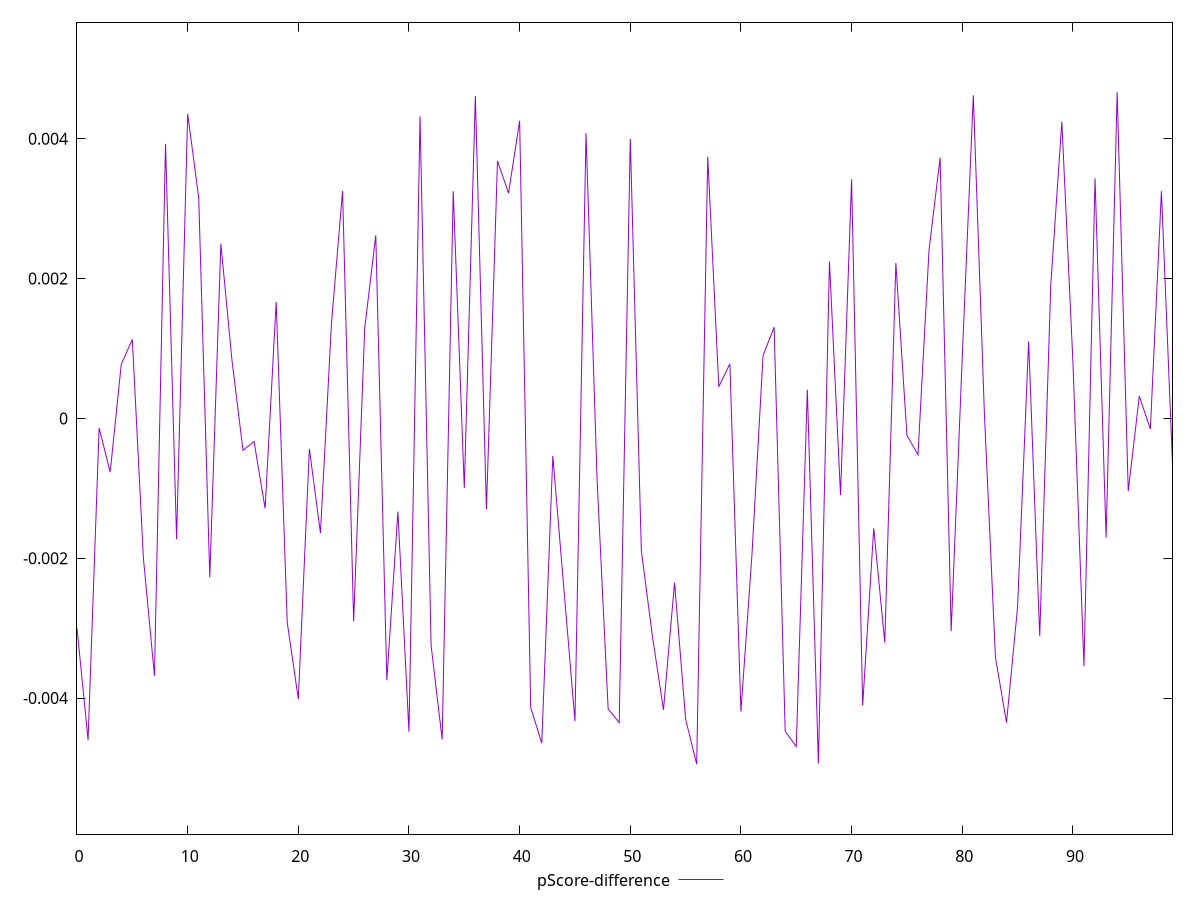 reset

$pScoreDifference <<EOF
0 -0.0029989622587840437
1 -0.004598940489139336
2 -0.00013695921137635292
3 -0.0007684523488772355
4 0.0007730849654534744
5 0.00112870077806837
6 -0.0019970832480841194
7 -0.003680595638048567
8 0.003924707914403691
9 -0.0017245634216559447
10 0.004356832796210353
11 0.0031541015772929004
12 -0.002273520949538921
13 0.0024980997593421206
14 0.0008386779669289357
15 -0.00045556041602767827
16 -0.0003309990594426715
17 -0.001287712868897728
18 0.0016669364795258712
19 -0.002919504546938234
20 -0.004013577660546885
21 -0.0004358864195753709
22 -0.0016406323730567829
23 0.0013696792732055263
24 0.0032514190132419962
25 -0.0029000839996966565
26 0.0012875620855093972
27 0.0026181486132800247
28 -0.0037443146520208526
29 -0.0013322729828307844
30 -0.004482570217718362
31 0.004318833279777223
32 -0.003248188381043904
33 -0.0045909064772079455
34 0.003249904331180331
35 -0.0009944412830348304
36 0.00460971489140638
37 -0.0013023629084479849
38 0.0036793345046266523
39 0.003222282793650888
40 0.0042550100568991
41 -0.004131981774900262
42 -0.004644974820743553
43 -0.0005359147238589435
44 -0.002438396960217415
45 -0.004325925734343761
46 0.0040803300250050745
47 -0.0008786235420716881
48 -0.004153907561606052
49 -0.004351358972349728
50 0.003999502140921152
51 -0.0018933598607006052
52 -0.003114035318043773
53 -0.0041673959053829535
54 -0.0023490386132019037
55 -0.004300670196462741
56 -0.004945204192296826
57 0.0037425048044231746
58 0.00045303630738635636
59 0.0007805124692791265
60 -0.004191254687784807
61 -0.0019390655744669916
62 0.000902406620395868
63 0.0013043894791738841
64 -0.0044749495880680445
65 -0.004691857080534212
66 0.0004115434403280105
67 -0.004934393781921398
68 0.0022435141555398053
69 -0.0010968531221281497
70 0.0034188514624095
71 -0.004105788846149427
72 -0.0015721916758996146
73 -0.0032055758644242704
74 0.002222009540280845
75 -0.00024282532484620756
76 -0.0005198352341183599
77 0.002414305328355737
78 0.003728461487228718
79 -0.003042824063532401
80 0.0008758664342466416
81 0.004620202872823387
82 0.00007519021894597522
83 -0.0034172643844249118
84 -0.004349941370736965
85 -0.002698023400019345
86 0.0011013656783712689
87 -0.003115040121589918
88 0.001908131900039356
89 0.004242711317228975
90 0.000810505303007969
91 -0.0035449286413948844
92 0.003432919804390866
93 -0.001705530246157716
94 0.004664209383752671
95 -0.0010395400595737403
96 0.0003178773447677363
97 -0.00015117668742559154
98 0.0032496169797929797
99 -0.0006514410639243406
EOF

set key outside below
set xrange [0:99]
set yrange [-0.005945204192296826:0.005664209383752671]
set trange [-0.005945204192296826:0.005664209383752671]
set terminal svg size 640, 500 enhanced background rgb 'white'
set output "report_00015_2021-02-09T16-11-33.973Z/first-meaningful-paint/samples/pages+cached/pScore-difference/values.svg"

plot $pScoreDifference title "pScore-difference" with line

reset
